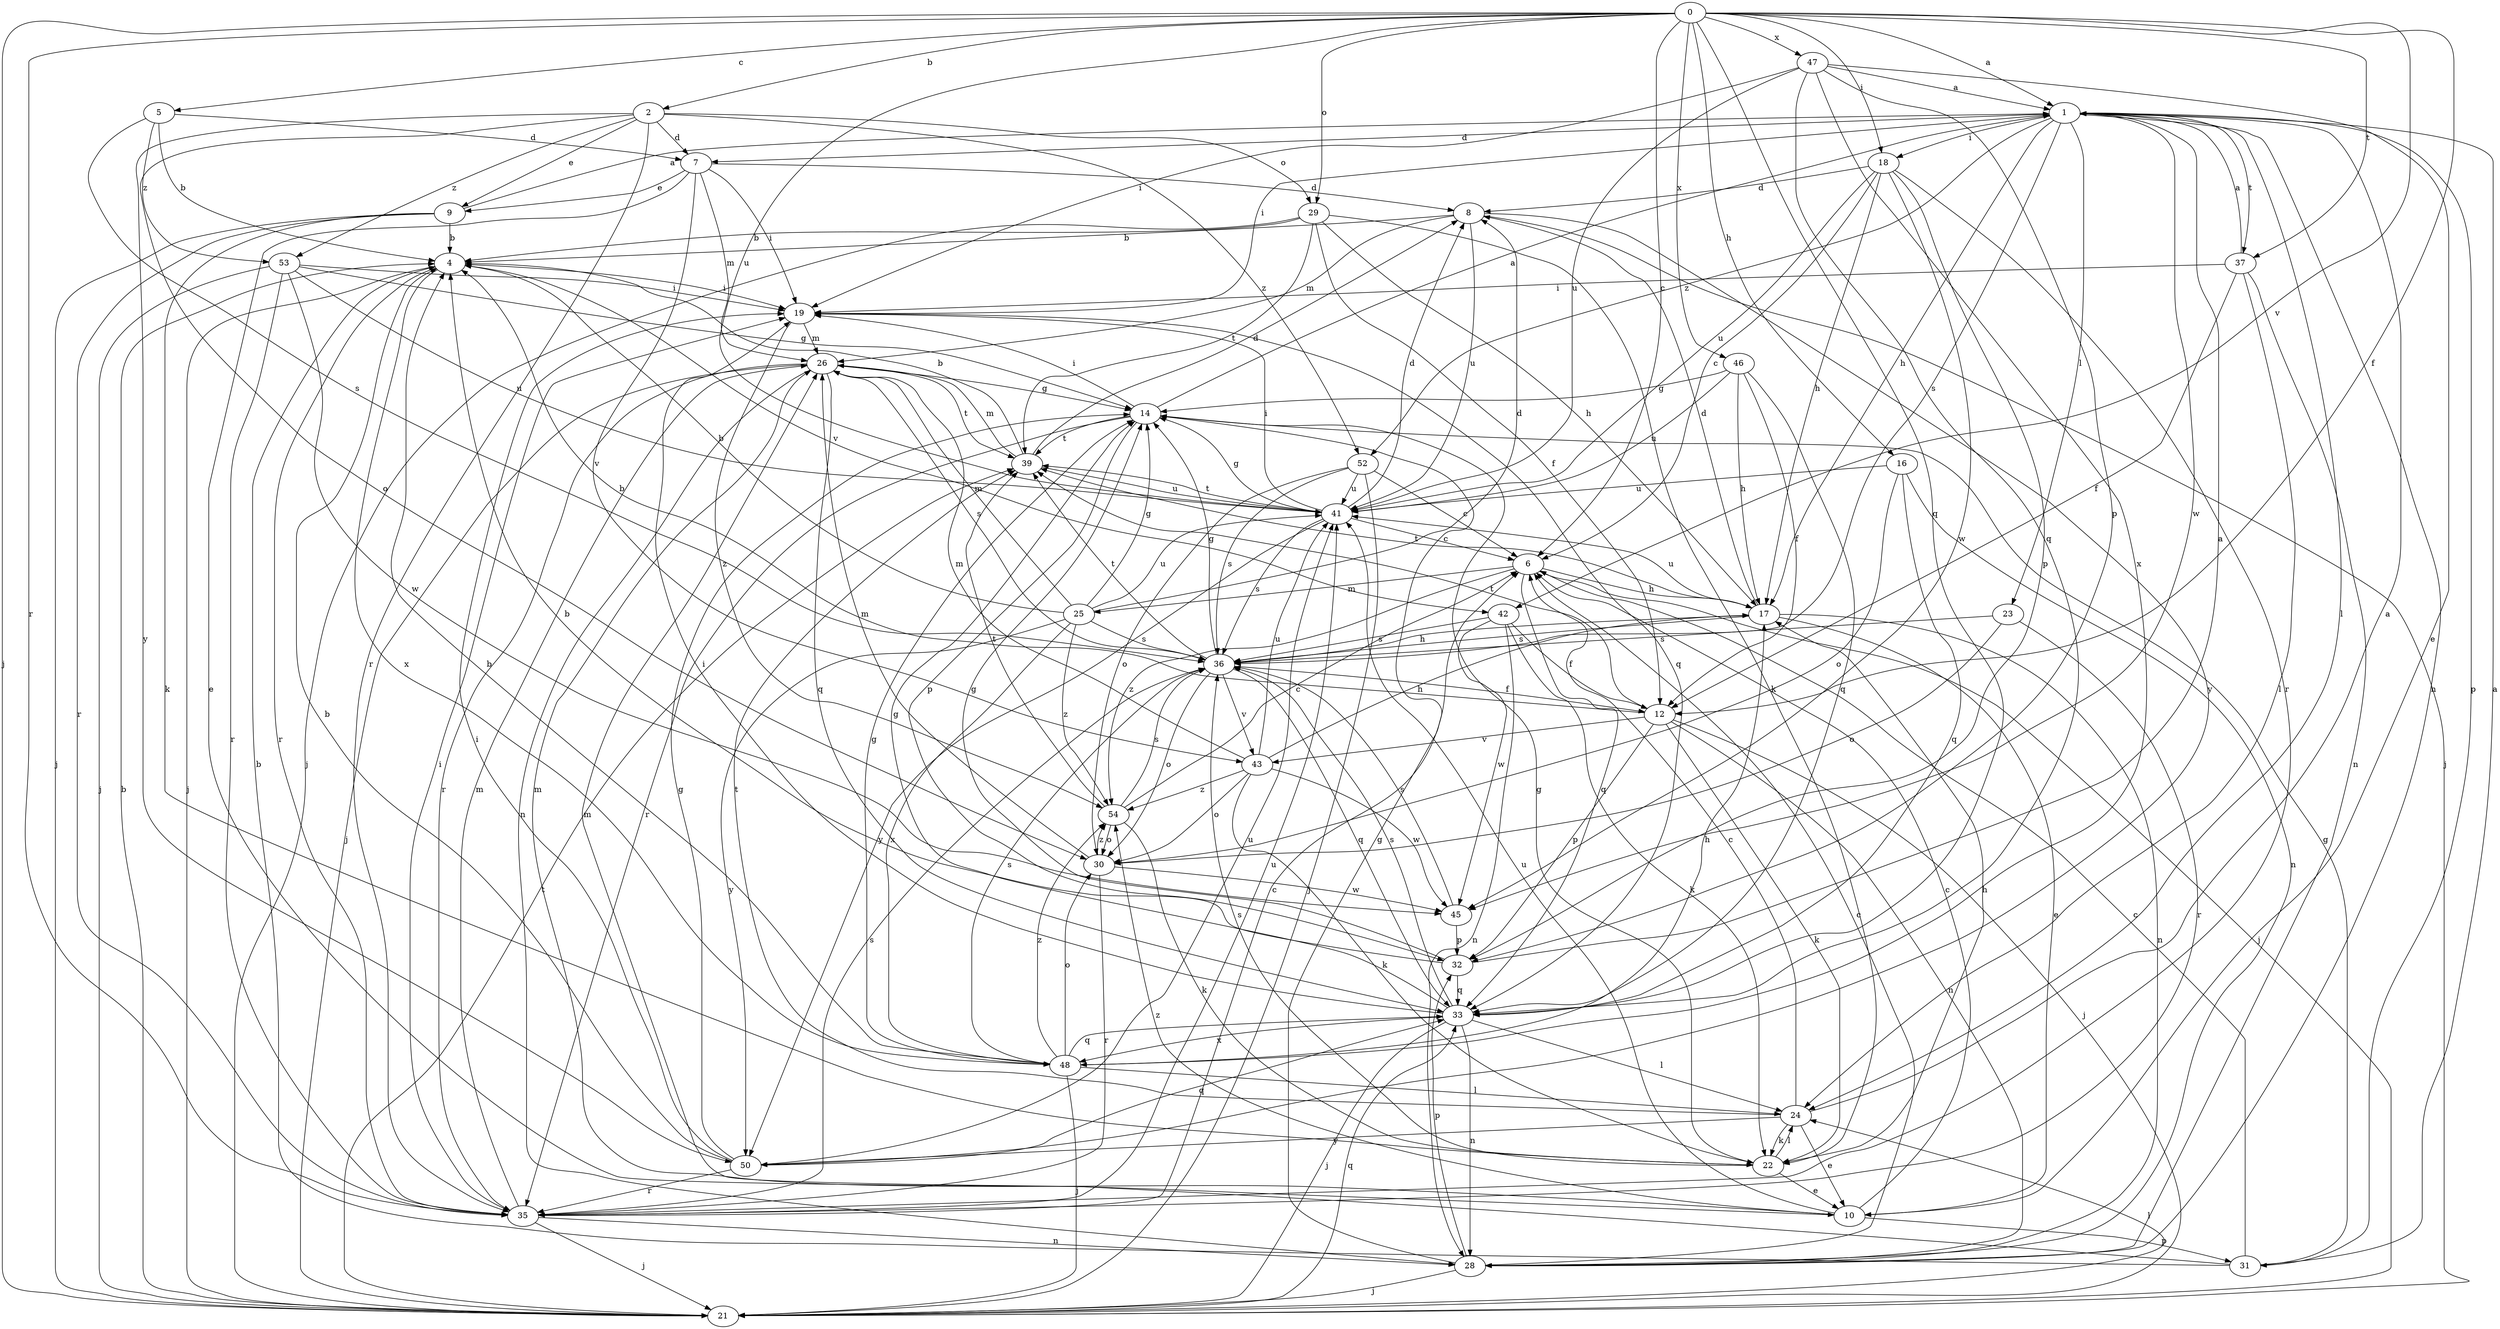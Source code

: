 strict digraph  {
0;
1;
2;
4;
5;
6;
7;
8;
9;
10;
12;
14;
16;
17;
18;
19;
21;
22;
23;
24;
25;
26;
28;
29;
30;
31;
32;
33;
35;
36;
37;
39;
41;
42;
43;
45;
46;
47;
48;
50;
52;
53;
54;
0 -> 1  [label=a];
0 -> 2  [label=b];
0 -> 5  [label=c];
0 -> 6  [label=c];
0 -> 12  [label=f];
0 -> 16  [label=h];
0 -> 18  [label=i];
0 -> 21  [label=j];
0 -> 29  [label=o];
0 -> 33  [label=q];
0 -> 35  [label=r];
0 -> 37  [label=t];
0 -> 41  [label=u];
0 -> 42  [label=v];
0 -> 46  [label=x];
0 -> 47  [label=x];
1 -> 7  [label=d];
1 -> 17  [label=h];
1 -> 18  [label=i];
1 -> 19  [label=i];
1 -> 23  [label=l];
1 -> 24  [label=l];
1 -> 28  [label=n];
1 -> 31  [label=p];
1 -> 36  [label=s];
1 -> 37  [label=t];
1 -> 45  [label=w];
1 -> 52  [label=z];
2 -> 7  [label=d];
2 -> 9  [label=e];
2 -> 29  [label=o];
2 -> 30  [label=o];
2 -> 35  [label=r];
2 -> 50  [label=y];
2 -> 52  [label=z];
2 -> 53  [label=z];
4 -> 19  [label=i];
4 -> 21  [label=j];
4 -> 35  [label=r];
4 -> 42  [label=v];
4 -> 48  [label=x];
5 -> 4  [label=b];
5 -> 7  [label=d];
5 -> 36  [label=s];
5 -> 53  [label=z];
6 -> 17  [label=h];
6 -> 21  [label=j];
6 -> 25  [label=m];
6 -> 33  [label=q];
6 -> 54  [label=z];
7 -> 8  [label=d];
7 -> 9  [label=e];
7 -> 10  [label=e];
7 -> 19  [label=i];
7 -> 26  [label=m];
7 -> 43  [label=v];
8 -> 4  [label=b];
8 -> 21  [label=j];
8 -> 26  [label=m];
8 -> 41  [label=u];
8 -> 50  [label=y];
9 -> 1  [label=a];
9 -> 4  [label=b];
9 -> 21  [label=j];
9 -> 22  [label=k];
9 -> 35  [label=r];
10 -> 6  [label=c];
10 -> 26  [label=m];
10 -> 31  [label=p];
10 -> 41  [label=u];
10 -> 54  [label=z];
12 -> 4  [label=b];
12 -> 21  [label=j];
12 -> 22  [label=k];
12 -> 28  [label=n];
12 -> 32  [label=p];
12 -> 39  [label=t];
12 -> 43  [label=v];
14 -> 1  [label=a];
14 -> 19  [label=i];
14 -> 32  [label=p];
14 -> 35  [label=r];
14 -> 39  [label=t];
16 -> 28  [label=n];
16 -> 30  [label=o];
16 -> 33  [label=q];
16 -> 41  [label=u];
17 -> 8  [label=d];
17 -> 10  [label=e];
17 -> 28  [label=n];
17 -> 36  [label=s];
17 -> 39  [label=t];
17 -> 41  [label=u];
18 -> 6  [label=c];
18 -> 8  [label=d];
18 -> 17  [label=h];
18 -> 32  [label=p];
18 -> 35  [label=r];
18 -> 41  [label=u];
18 -> 45  [label=w];
19 -> 26  [label=m];
19 -> 33  [label=q];
19 -> 54  [label=z];
21 -> 4  [label=b];
21 -> 24  [label=l];
21 -> 33  [label=q];
21 -> 39  [label=t];
22 -> 10  [label=e];
22 -> 14  [label=g];
22 -> 17  [label=h];
22 -> 24  [label=l];
22 -> 36  [label=s];
23 -> 30  [label=o];
23 -> 35  [label=r];
23 -> 36  [label=s];
24 -> 1  [label=a];
24 -> 6  [label=c];
24 -> 10  [label=e];
24 -> 22  [label=k];
24 -> 39  [label=t];
24 -> 50  [label=y];
25 -> 4  [label=b];
25 -> 8  [label=d];
25 -> 14  [label=g];
25 -> 26  [label=m];
25 -> 36  [label=s];
25 -> 41  [label=u];
25 -> 48  [label=x];
25 -> 50  [label=y];
25 -> 54  [label=z];
26 -> 14  [label=g];
26 -> 21  [label=j];
26 -> 28  [label=n];
26 -> 33  [label=q];
26 -> 35  [label=r];
26 -> 36  [label=s];
26 -> 39  [label=t];
28 -> 6  [label=c];
28 -> 14  [label=g];
28 -> 21  [label=j];
28 -> 32  [label=p];
29 -> 4  [label=b];
29 -> 12  [label=f];
29 -> 17  [label=h];
29 -> 21  [label=j];
29 -> 22  [label=k];
29 -> 39  [label=t];
30 -> 26  [label=m];
30 -> 35  [label=r];
30 -> 45  [label=w];
30 -> 54  [label=z];
31 -> 1  [label=a];
31 -> 4  [label=b];
31 -> 6  [label=c];
31 -> 14  [label=g];
31 -> 26  [label=m];
32 -> 1  [label=a];
32 -> 4  [label=b];
32 -> 14  [label=g];
32 -> 33  [label=q];
33 -> 14  [label=g];
33 -> 19  [label=i];
33 -> 21  [label=j];
33 -> 24  [label=l];
33 -> 28  [label=n];
33 -> 36  [label=s];
33 -> 48  [label=x];
35 -> 6  [label=c];
35 -> 19  [label=i];
35 -> 21  [label=j];
35 -> 26  [label=m];
35 -> 28  [label=n];
35 -> 36  [label=s];
35 -> 41  [label=u];
36 -> 12  [label=f];
36 -> 14  [label=g];
36 -> 17  [label=h];
36 -> 30  [label=o];
36 -> 33  [label=q];
36 -> 39  [label=t];
36 -> 43  [label=v];
37 -> 1  [label=a];
37 -> 12  [label=f];
37 -> 19  [label=i];
37 -> 24  [label=l];
37 -> 28  [label=n];
39 -> 4  [label=b];
39 -> 8  [label=d];
39 -> 26  [label=m];
39 -> 41  [label=u];
41 -> 6  [label=c];
41 -> 8  [label=d];
41 -> 14  [label=g];
41 -> 19  [label=i];
41 -> 36  [label=s];
41 -> 39  [label=t];
41 -> 50  [label=y];
42 -> 12  [label=f];
42 -> 22  [label=k];
42 -> 28  [label=n];
42 -> 36  [label=s];
42 -> 45  [label=w];
43 -> 17  [label=h];
43 -> 22  [label=k];
43 -> 26  [label=m];
43 -> 30  [label=o];
43 -> 41  [label=u];
43 -> 45  [label=w];
43 -> 54  [label=z];
45 -> 32  [label=p];
45 -> 36  [label=s];
46 -> 12  [label=f];
46 -> 14  [label=g];
46 -> 17  [label=h];
46 -> 33  [label=q];
46 -> 41  [label=u];
47 -> 1  [label=a];
47 -> 10  [label=e];
47 -> 19  [label=i];
47 -> 32  [label=p];
47 -> 33  [label=q];
47 -> 41  [label=u];
47 -> 48  [label=x];
48 -> 4  [label=b];
48 -> 14  [label=g];
48 -> 17  [label=h];
48 -> 21  [label=j];
48 -> 24  [label=l];
48 -> 30  [label=o];
48 -> 33  [label=q];
48 -> 36  [label=s];
48 -> 54  [label=z];
50 -> 4  [label=b];
50 -> 14  [label=g];
50 -> 19  [label=i];
50 -> 33  [label=q];
50 -> 35  [label=r];
50 -> 41  [label=u];
52 -> 6  [label=c];
52 -> 21  [label=j];
52 -> 30  [label=o];
52 -> 36  [label=s];
52 -> 41  [label=u];
53 -> 14  [label=g];
53 -> 19  [label=i];
53 -> 21  [label=j];
53 -> 35  [label=r];
53 -> 41  [label=u];
53 -> 45  [label=w];
54 -> 6  [label=c];
54 -> 22  [label=k];
54 -> 30  [label=o];
54 -> 36  [label=s];
54 -> 39  [label=t];
}
